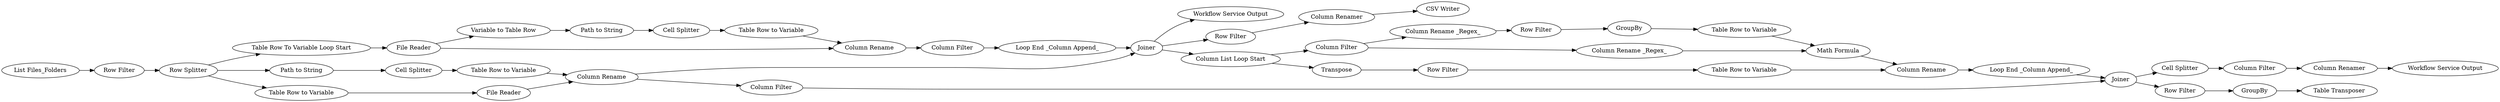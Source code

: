 digraph {
	"-3976779026468838548_68" [label="Variable to Table Row"]
	"-3976779026468838548_73" [label="Table Row to Variable"]
	"-3976779026468838548_96" [label="Workflow Service Output"]
	"-3976779026468838548_74" [label="Column Rename _Regex_"]
	"-3976779026468838548_90" [label="Cell Splitter"]
	"-3976779026468838548_71" [label=GroupBy]
	"-3976779026468838548_56" [label="Loop End _Column Append_"]
	"-3976779026468838548_89" [label="Workflow Service Output"]
	"-3976779026468838548_44" [label="Row Filter"]
	"-3976779026468838548_77" [label="Column Rename _Regex_"]
	"-3976779026468838548_52" [label="Table Row to Variable"]
	"-3976779026468838548_62" [label="Cell Splitter"]
	"-3976779026468838548_35" [label="File Reader"]
	"-3976779026468838548_58" [label=Joiner]
	"-3976779026468838548_53" [label="Column Rename"]
	"-3976779026468838548_87" [label="Column Filter"]
	"-3976779026468838548_39" [label="Table Row To Variable Loop Start"]
	"-3976779026468838548_61" [label="Path to String"]
	"-3976779026468838548_91" [label="Column Filter"]
	"-3976779026468838548_95" [label="CSV Writer"]
	"-3976779026468838548_72" [label="Math Formula"]
	"-3976779026468838548_78" [label="Table Row to Variable"]
	"-3976779026468838548_66" [label="Table Row to Variable"]
	"-3976779026468838548_63" [label="Table Row to Variable"]
	"-3976779026468838548_80" [label="Row Filter"]
	"-3976779026468838548_81" [label="Column Rename"]
	"-3976779026468838548_59" [label="Row Splitter"]
	"-3976779026468838548_76" [label="Column Filter"]
	"-3976779026468838548_85" [label=GroupBy]
	"-3976779026468838548_65" [label="Column Rename"]
	"-3976779026468838548_93" [label="Row Filter"]
	"-3976779026468838548_79" [label=Transpose]
	"-3976779026468838548_70" [label="Row Filter"]
	"-3976779026468838548_75" [label="Loop End _Column Append_"]
	"-3976779026468838548_84" [label="Row Filter"]
	"-3976779026468838548_50" [label="Cell Splitter"]
	"-3976779026468838548_88" [label="Table Transposer"]
	"-3976779026468838548_82" [label=Joiner]
	"-3976779026468838548_67" [label="Column Filter"]
	"-3976779026468838548_64" [label="File Reader"]
	"-3976779026468838548_51" [label="Path to String"]
	"-3976779026468838548_92" [label="Column Renamer"]
	"-3976779026468838548_94" [label="Column Renamer"]
	"-3976779026468838548_69" [label="Column List Loop Start"]
	"-3976779026468838548_32" [label="List Files_Folders"]
	"-3976779026468838548_71" -> "-3976779026468838548_73"
	"-3976779026468838548_50" -> "-3976779026468838548_52"
	"-3976779026468838548_81" -> "-3976779026468838548_75"
	"-3976779026468838548_82" -> "-3976779026468838548_90"
	"-3976779026468838548_80" -> "-3976779026468838548_78"
	"-3976779026468838548_59" -> "-3976779026468838548_66"
	"-3976779026468838548_32" -> "-3976779026468838548_44"
	"-3976779026468838548_39" -> "-3976779026468838548_35"
	"-3976779026468838548_82" -> "-3976779026468838548_84"
	"-3976779026468838548_90" -> "-3976779026468838548_91"
	"-3976779026468838548_35" -> "-3976779026468838548_53"
	"-3976779026468838548_58" -> "-3976779026468838548_93"
	"-3976779026468838548_63" -> "-3976779026468838548_65"
	"-3976779026468838548_58" -> "-3976779026468838548_96"
	"-3976779026468838548_73" -> "-3976779026468838548_72"
	"-3976779026468838548_62" -> "-3976779026468838548_63"
	"-3976779026468838548_76" -> "-3976779026468838548_74"
	"-3976779026468838548_77" -> "-3976779026468838548_72"
	"-3976779026468838548_64" -> "-3976779026468838548_65"
	"-3976779026468838548_74" -> "-3976779026468838548_70"
	"-3976779026468838548_53" -> "-3976779026468838548_67"
	"-3976779026468838548_84" -> "-3976779026468838548_85"
	"-3976779026468838548_72" -> "-3976779026468838548_81"
	"-3976779026468838548_75" -> "-3976779026468838548_82"
	"-3976779026468838548_69" -> "-3976779026468838548_79"
	"-3976779026468838548_85" -> "-3976779026468838548_88"
	"-3976779026468838548_35" -> "-3976779026468838548_68"
	"-3976779026468838548_61" -> "-3976779026468838548_62"
	"-3976779026468838548_93" -> "-3976779026468838548_94"
	"-3976779026468838548_58" -> "-3976779026468838548_69"
	"-3976779026468838548_67" -> "-3976779026468838548_56"
	"-3976779026468838548_79" -> "-3976779026468838548_80"
	"-3976779026468838548_94" -> "-3976779026468838548_95"
	"-3976779026468838548_87" -> "-3976779026468838548_82"
	"-3976779026468838548_56" -> "-3976779026468838548_58"
	"-3976779026468838548_59" -> "-3976779026468838548_39"
	"-3976779026468838548_70" -> "-3976779026468838548_71"
	"-3976779026468838548_59" -> "-3976779026468838548_61"
	"-3976779026468838548_44" -> "-3976779026468838548_59"
	"-3976779026468838548_76" -> "-3976779026468838548_77"
	"-3976779026468838548_65" -> "-3976779026468838548_58"
	"-3976779026468838548_78" -> "-3976779026468838548_81"
	"-3976779026468838548_91" -> "-3976779026468838548_92"
	"-3976779026468838548_65" -> "-3976779026468838548_87"
	"-3976779026468838548_92" -> "-3976779026468838548_89"
	"-3976779026468838548_69" -> "-3976779026468838548_76"
	"-3976779026468838548_66" -> "-3976779026468838548_64"
	"-3976779026468838548_51" -> "-3976779026468838548_50"
	"-3976779026468838548_52" -> "-3976779026468838548_53"
	"-3976779026468838548_68" -> "-3976779026468838548_51"
	rankdir=LR
}
